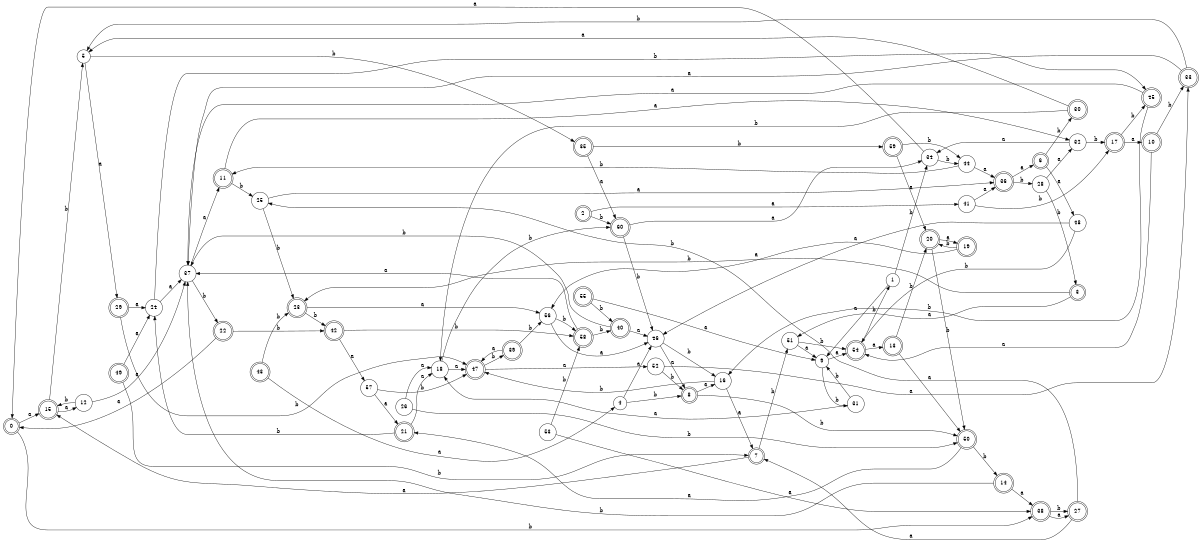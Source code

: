 digraph n49_6 {
__start0 [label="" shape="none"];

rankdir=LR;
size="8,5";

s0 [style="rounded,filled", color="black", fillcolor="white" shape="doublecircle", label="0"];
s1 [style="filled", color="black", fillcolor="white" shape="circle", label="1"];
s2 [style="rounded,filled", color="black", fillcolor="white" shape="doublecircle", label="2"];
s3 [style="rounded,filled", color="black", fillcolor="white" shape="doublecircle", label="3"];
s4 [style="filled", color="black", fillcolor="white" shape="circle", label="4"];
s5 [style="filled", color="black", fillcolor="white" shape="circle", label="5"];
s6 [style="rounded,filled", color="black", fillcolor="white" shape="doublecircle", label="6"];
s7 [style="rounded,filled", color="black", fillcolor="white" shape="doublecircle", label="7"];
s8 [style="rounded,filled", color="black", fillcolor="white" shape="doublecircle", label="8"];
s9 [style="filled", color="black", fillcolor="white" shape="circle", label="9"];
s10 [style="rounded,filled", color="black", fillcolor="white" shape="doublecircle", label="10"];
s11 [style="rounded,filled", color="black", fillcolor="white" shape="doublecircle", label="11"];
s12 [style="filled", color="black", fillcolor="white" shape="circle", label="12"];
s13 [style="rounded,filled", color="black", fillcolor="white" shape="doublecircle", label="13"];
s14 [style="rounded,filled", color="black", fillcolor="white" shape="doublecircle", label="14"];
s15 [style="rounded,filled", color="black", fillcolor="white" shape="doublecircle", label="15"];
s16 [style="filled", color="black", fillcolor="white" shape="circle", label="16"];
s17 [style="rounded,filled", color="black", fillcolor="white" shape="doublecircle", label="17"];
s18 [style="filled", color="black", fillcolor="white" shape="circle", label="18"];
s19 [style="rounded,filled", color="black", fillcolor="white" shape="doublecircle", label="19"];
s20 [style="rounded,filled", color="black", fillcolor="white" shape="doublecircle", label="20"];
s21 [style="rounded,filled", color="black", fillcolor="white" shape="doublecircle", label="21"];
s22 [style="rounded,filled", color="black", fillcolor="white" shape="doublecircle", label="22"];
s23 [style="rounded,filled", color="black", fillcolor="white" shape="doublecircle", label="23"];
s24 [style="filled", color="black", fillcolor="white" shape="circle", label="24"];
s25 [style="filled", color="black", fillcolor="white" shape="circle", label="25"];
s26 [style="filled", color="black", fillcolor="white" shape="circle", label="26"];
s27 [style="rounded,filled", color="black", fillcolor="white" shape="doublecircle", label="27"];
s28 [style="filled", color="black", fillcolor="white" shape="circle", label="28"];
s29 [style="rounded,filled", color="black", fillcolor="white" shape="doublecircle", label="29"];
s30 [style="rounded,filled", color="black", fillcolor="white" shape="doublecircle", label="30"];
s31 [style="filled", color="black", fillcolor="white" shape="circle", label="31"];
s32 [style="filled", color="black", fillcolor="white" shape="circle", label="32"];
s33 [style="rounded,filled", color="black", fillcolor="white" shape="doublecircle", label="33"];
s34 [style="filled", color="black", fillcolor="white" shape="circle", label="34"];
s35 [style="rounded,filled", color="black", fillcolor="white" shape="doublecircle", label="35"];
s36 [style="rounded,filled", color="black", fillcolor="white" shape="doublecircle", label="36"];
s37 [style="filled", color="black", fillcolor="white" shape="circle", label="37"];
s38 [style="rounded,filled", color="black", fillcolor="white" shape="doublecircle", label="38"];
s39 [style="rounded,filled", color="black", fillcolor="white" shape="doublecircle", label="39"];
s40 [style="rounded,filled", color="black", fillcolor="white" shape="doublecircle", label="40"];
s41 [style="filled", color="black", fillcolor="white" shape="circle", label="41"];
s42 [style="rounded,filled", color="black", fillcolor="white" shape="doublecircle", label="42"];
s43 [style="rounded,filled", color="black", fillcolor="white" shape="doublecircle", label="43"];
s44 [style="filled", color="black", fillcolor="white" shape="circle", label="44"];
s45 [style="rounded,filled", color="black", fillcolor="white" shape="doublecircle", label="45"];
s46 [style="filled", color="black", fillcolor="white" shape="circle", label="46"];
s47 [style="rounded,filled", color="black", fillcolor="white" shape="doublecircle", label="47"];
s48 [style="filled", color="black", fillcolor="white" shape="circle", label="48"];
s49 [style="rounded,filled", color="black", fillcolor="white" shape="doublecircle", label="49"];
s50 [style="rounded,filled", color="black", fillcolor="white" shape="doublecircle", label="50"];
s51 [style="filled", color="black", fillcolor="white" shape="circle", label="51"];
s52 [style="filled", color="black", fillcolor="white" shape="circle", label="52"];
s53 [style="filled", color="black", fillcolor="white" shape="circle", label="53"];
s54 [style="rounded,filled", color="black", fillcolor="white" shape="doublecircle", label="54"];
s55 [style="rounded,filled", color="black", fillcolor="white" shape="doublecircle", label="55"];
s56 [style="filled", color="black", fillcolor="white" shape="circle", label="56"];
s57 [style="filled", color="black", fillcolor="white" shape="circle", label="57"];
s58 [style="rounded,filled", color="black", fillcolor="white" shape="doublecircle", label="58"];
s59 [style="rounded,filled", color="black", fillcolor="white" shape="doublecircle", label="59"];
s60 [style="rounded,filled", color="black", fillcolor="white" shape="doublecircle", label="60"];
s0 -> s15 [label="a"];
s0 -> s38 [label="b"];
s1 -> s9 [label="a"];
s1 -> s34 [label="b"];
s2 -> s41 [label="a"];
s2 -> s60 [label="b"];
s3 -> s51 [label="a"];
s3 -> s23 [label="b"];
s4 -> s46 [label="a"];
s4 -> s8 [label="b"];
s5 -> s29 [label="a"];
s5 -> s35 [label="b"];
s6 -> s48 [label="a"];
s6 -> s30 [label="b"];
s7 -> s15 [label="a"];
s7 -> s51 [label="b"];
s8 -> s16 [label="a"];
s8 -> s50 [label="b"];
s9 -> s54 [label="a"];
s9 -> s31 [label="b"];
s10 -> s54 [label="a"];
s10 -> s33 [label="b"];
s11 -> s32 [label="a"];
s11 -> s25 [label="b"];
s12 -> s37 [label="a"];
s12 -> s15 [label="b"];
s13 -> s50 [label="a"];
s13 -> s20 [label="b"];
s14 -> s38 [label="a"];
s14 -> s37 [label="b"];
s15 -> s12 [label="a"];
s15 -> s5 [label="b"];
s16 -> s7 [label="a"];
s16 -> s47 [label="b"];
s17 -> s10 [label="a"];
s17 -> s45 [label="b"];
s18 -> s47 [label="a"];
s18 -> s60 [label="b"];
s19 -> s56 [label="a"];
s19 -> s20 [label="b"];
s20 -> s19 [label="a"];
s20 -> s50 [label="b"];
s21 -> s18 [label="a"];
s21 -> s24 [label="b"];
s22 -> s0 [label="a"];
s22 -> s42 [label="b"];
s23 -> s56 [label="a"];
s23 -> s42 [label="b"];
s24 -> s37 [label="a"];
s24 -> s45 [label="b"];
s25 -> s36 [label="a"];
s25 -> s23 [label="b"];
s26 -> s18 [label="a"];
s26 -> s50 [label="b"];
s27 -> s7 [label="a"];
s27 -> s25 [label="b"];
s28 -> s32 [label="a"];
s28 -> s3 [label="b"];
s29 -> s24 [label="a"];
s29 -> s47 [label="b"];
s30 -> s5 [label="a"];
s30 -> s18 [label="b"];
s31 -> s18 [label="a"];
s31 -> s9 [label="b"];
s32 -> s34 [label="a"];
s32 -> s17 [label="b"];
s33 -> s37 [label="a"];
s33 -> s5 [label="b"];
s34 -> s0 [label="a"];
s34 -> s44 [label="b"];
s35 -> s60 [label="a"];
s35 -> s59 [label="b"];
s36 -> s6 [label="a"];
s36 -> s28 [label="b"];
s37 -> s11 [label="a"];
s37 -> s22 [label="b"];
s38 -> s27 [label="a"];
s38 -> s27 [label="b"];
s39 -> s47 [label="a"];
s39 -> s56 [label="b"];
s40 -> s46 [label="a"];
s40 -> s37 [label="b"];
s41 -> s36 [label="a"];
s41 -> s17 [label="b"];
s42 -> s57 [label="a"];
s42 -> s58 [label="b"];
s43 -> s4 [label="a"];
s43 -> s23 [label="b"];
s44 -> s36 [label="a"];
s44 -> s11 [label="b"];
s45 -> s37 [label="a"];
s45 -> s16 [label="b"];
s46 -> s8 [label="a"];
s46 -> s16 [label="b"];
s47 -> s52 [label="a"];
s47 -> s39 [label="b"];
s48 -> s46 [label="a"];
s48 -> s54 [label="b"];
s49 -> s24 [label="a"];
s49 -> s7 [label="b"];
s50 -> s21 [label="a"];
s50 -> s14 [label="b"];
s51 -> s9 [label="a"];
s51 -> s54 [label="b"];
s52 -> s33 [label="a"];
s52 -> s8 [label="b"];
s53 -> s38 [label="a"];
s53 -> s58 [label="b"];
s54 -> s13 [label="a"];
s54 -> s1 [label="b"];
s55 -> s9 [label="a"];
s55 -> s40 [label="b"];
s56 -> s46 [label="a"];
s56 -> s58 [label="b"];
s57 -> s21 [label="a"];
s57 -> s47 [label="b"];
s58 -> s37 [label="a"];
s58 -> s40 [label="b"];
s59 -> s20 [label="a"];
s59 -> s44 [label="b"];
s60 -> s34 [label="a"];
s60 -> s46 [label="b"];

}